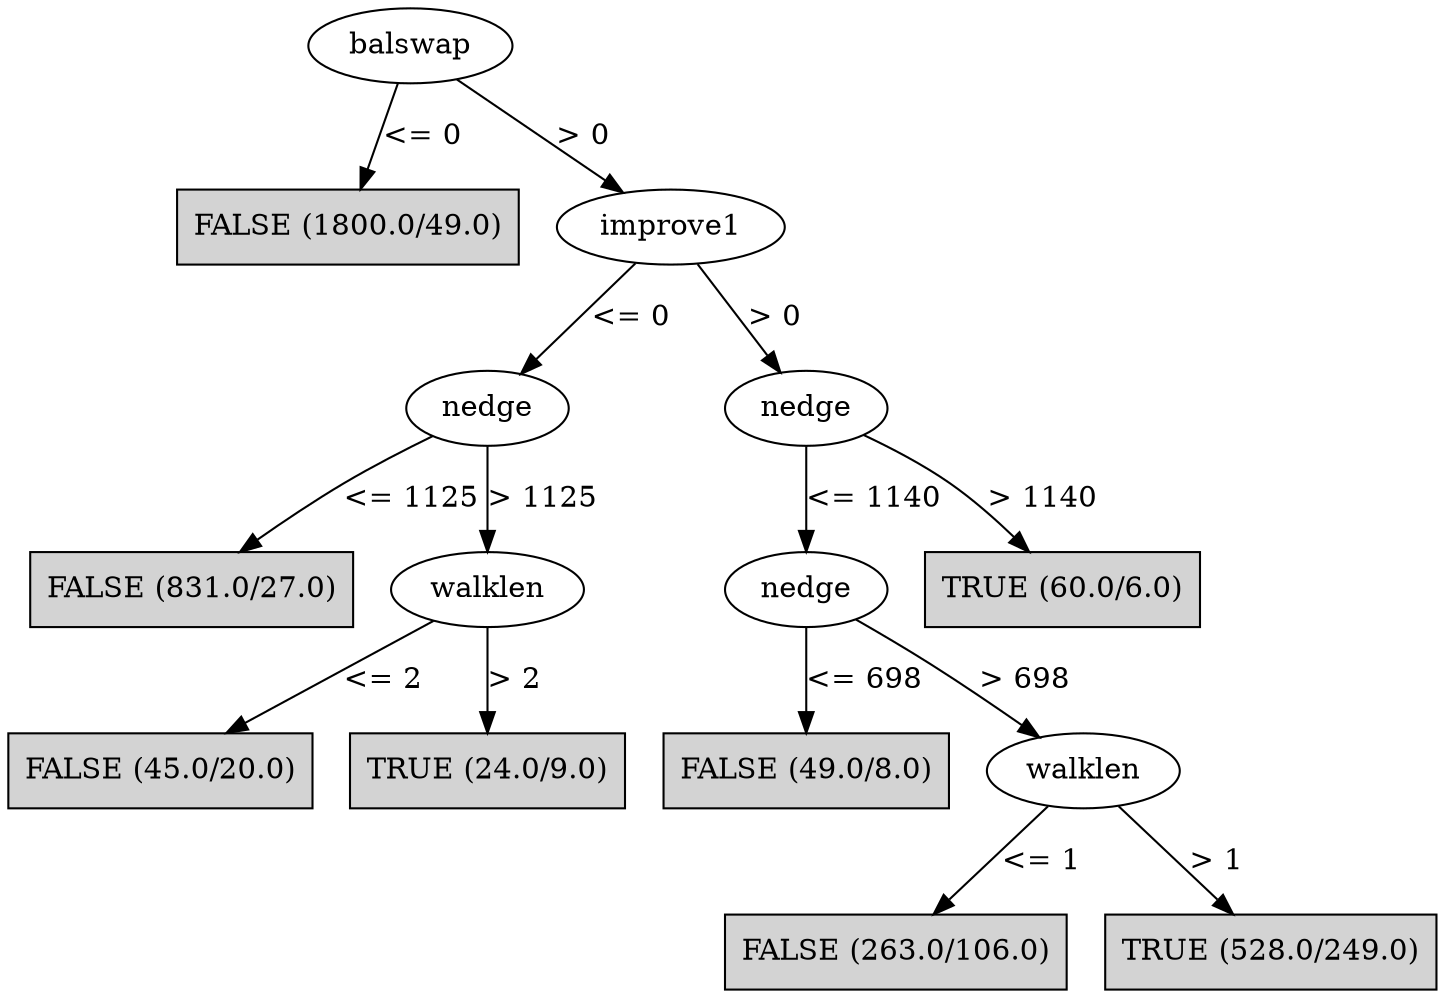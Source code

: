 digraph J48Tree {
N0 [label="balswap" ]
N0->N1 [label="<= 0"]
N1 [label="FALSE (1800.0/49.0)" shape=box style=filled ]
N0->N2 [label="> 0"]
N2 [label="improve1" ]
N2->N3 [label="<= 0"]
N3 [label="nedge" ]
N3->N4 [label="<= 1125"]
N4 [label="FALSE (831.0/27.0)" shape=box style=filled ]
N3->N5 [label="> 1125"]
N5 [label="walklen" ]
N5->N6 [label="<= 2"]
N6 [label="FALSE (45.0/20.0)" shape=box style=filled ]
N5->N7 [label="> 2"]
N7 [label="TRUE (24.0/9.0)" shape=box style=filled ]
N2->N8 [label="> 0"]
N8 [label="nedge" ]
N8->N9 [label="<= 1140"]
N9 [label="nedge" ]
N9->N10 [label="<= 698"]
N10 [label="FALSE (49.0/8.0)" shape=box style=filled ]
N9->N11 [label="> 698"]
N11 [label="walklen" ]
N11->N12 [label="<= 1"]
N12 [label="FALSE (263.0/106.0)" shape=box style=filled ]
N11->N13 [label="> 1"]
N13 [label="TRUE (528.0/249.0)" shape=box style=filled ]
N8->N14 [label="> 1140"]
N14 [label="TRUE (60.0/6.0)" shape=box style=filled ]
}

